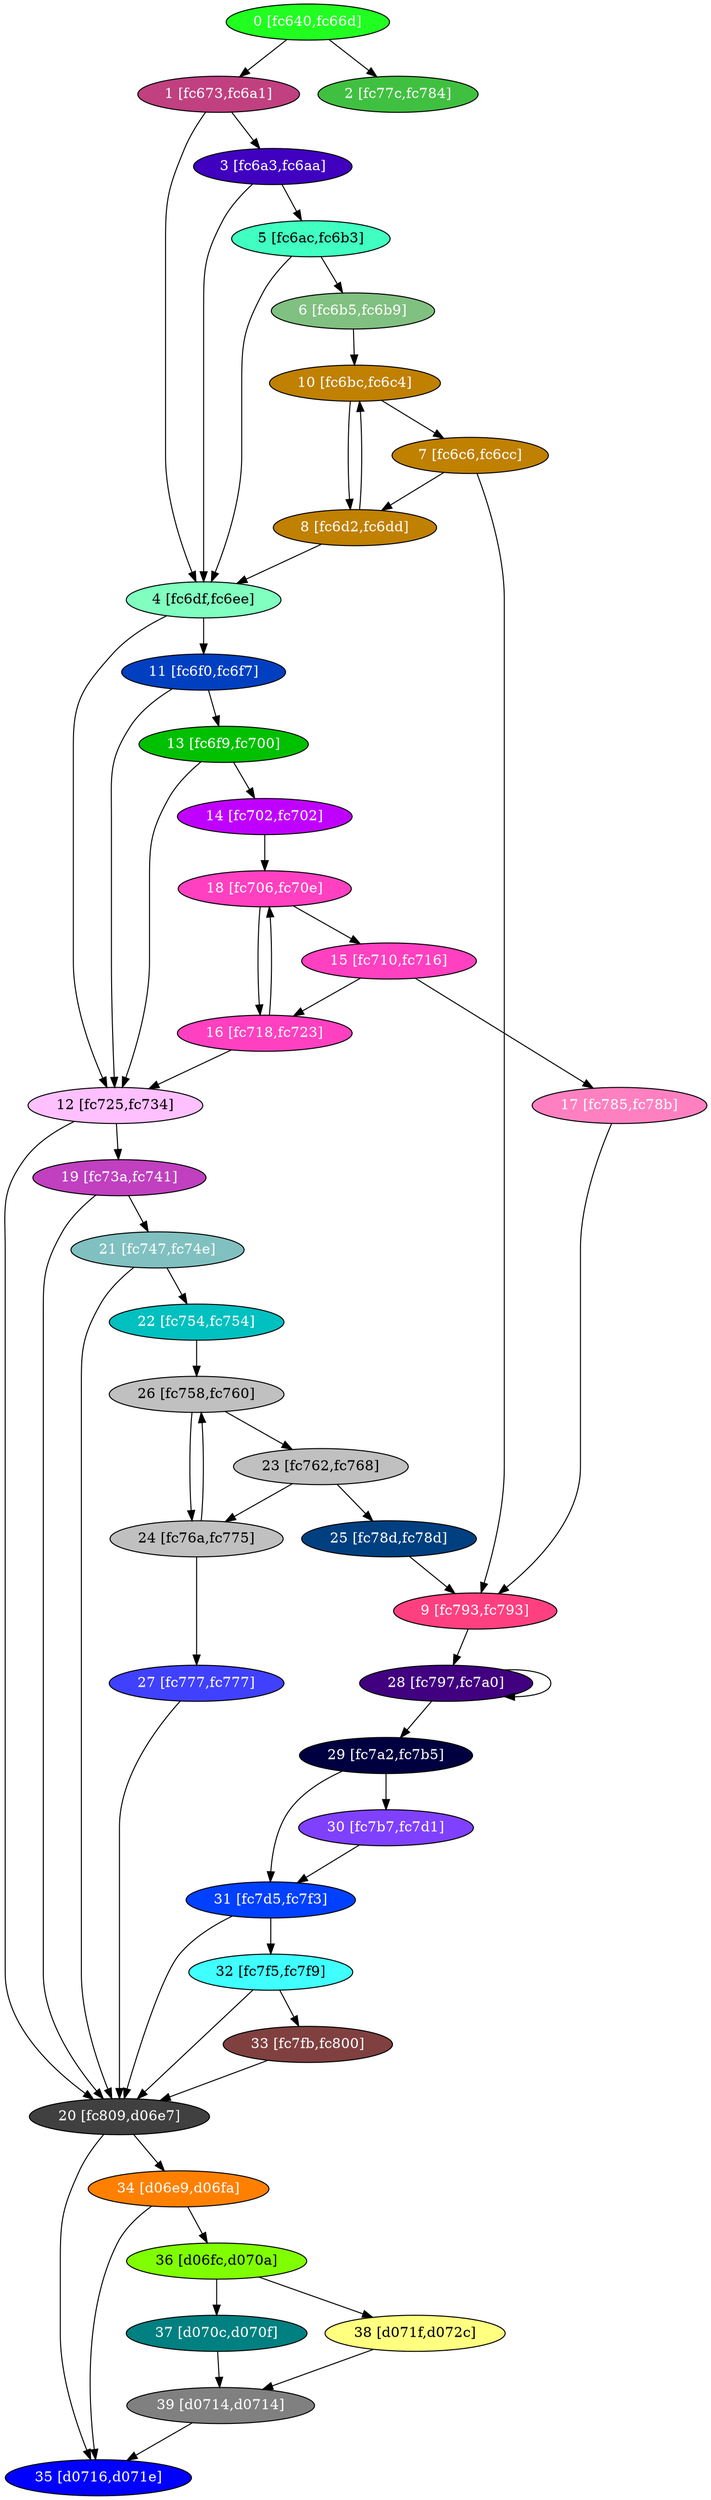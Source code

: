 diGraph libnss3{
	libnss3_0  [style=filled fillcolor="#20FF20" fontcolor="#ffffff" shape=oval label="0 [fc640,fc66d]"]
	libnss3_1  [style=filled fillcolor="#C04080" fontcolor="#ffffff" shape=oval label="1 [fc673,fc6a1]"]
	libnss3_2  [style=filled fillcolor="#40C040" fontcolor="#ffffff" shape=oval label="2 [fc77c,fc784]"]
	libnss3_3  [style=filled fillcolor="#4000C0" fontcolor="#ffffff" shape=oval label="3 [fc6a3,fc6aa]"]
	libnss3_4  [style=filled fillcolor="#80FFC0" fontcolor="#000000" shape=oval label="4 [fc6df,fc6ee]"]
	libnss3_5  [style=filled fillcolor="#40FFC0" fontcolor="#000000" shape=oval label="5 [fc6ac,fc6b3]"]
	libnss3_6  [style=filled fillcolor="#80C080" fontcolor="#ffffff" shape=oval label="6 [fc6b5,fc6b9]"]
	libnss3_7  [style=filled fillcolor="#C08000" fontcolor="#ffffff" shape=oval label="7 [fc6c6,fc6cc]"]
	libnss3_8  [style=filled fillcolor="#C08000" fontcolor="#ffffff" shape=oval label="8 [fc6d2,fc6dd]"]
	libnss3_9  [style=filled fillcolor="#FF4080" fontcolor="#ffffff" shape=oval label="9 [fc793,fc793]"]
	libnss3_a  [style=filled fillcolor="#C08000" fontcolor="#ffffff" shape=oval label="10 [fc6bc,fc6c4]"]
	libnss3_b  [style=filled fillcolor="#0040C0" fontcolor="#ffffff" shape=oval label="11 [fc6f0,fc6f7]"]
	libnss3_c  [style=filled fillcolor="#FFC0FF" fontcolor="#000000" shape=oval label="12 [fc725,fc734]"]
	libnss3_d  [style=filled fillcolor="#00C000" fontcolor="#ffffff" shape=oval label="13 [fc6f9,fc700]"]
	libnss3_e  [style=filled fillcolor="#C000FF" fontcolor="#ffffff" shape=oval label="14 [fc702,fc702]"]
	libnss3_f  [style=filled fillcolor="#FF40C0" fontcolor="#ffffff" shape=oval label="15 [fc710,fc716]"]
	libnss3_10  [style=filled fillcolor="#FF40C0" fontcolor="#ffffff" shape=oval label="16 [fc718,fc723]"]
	libnss3_11  [style=filled fillcolor="#FF80C0" fontcolor="#ffffff" shape=oval label="17 [fc785,fc78b]"]
	libnss3_12  [style=filled fillcolor="#FF40C0" fontcolor="#ffffff" shape=oval label="18 [fc706,fc70e]"]
	libnss3_13  [style=filled fillcolor="#C040C0" fontcolor="#ffffff" shape=oval label="19 [fc73a,fc741]"]
	libnss3_14  [style=filled fillcolor="#404040" fontcolor="#ffffff" shape=oval label="20 [fc809,d06e7]"]
	libnss3_15  [style=filled fillcolor="#80C0C0" fontcolor="#ffffff" shape=oval label="21 [fc747,fc74e]"]
	libnss3_16  [style=filled fillcolor="#00C0C0" fontcolor="#ffffff" shape=oval label="22 [fc754,fc754]"]
	libnss3_17  [style=filled fillcolor="#C0C0C0" fontcolor="#000000" shape=oval label="23 [fc762,fc768]"]
	libnss3_18  [style=filled fillcolor="#C0C0C0" fontcolor="#000000" shape=oval label="24 [fc76a,fc775]"]
	libnss3_19  [style=filled fillcolor="#004080" fontcolor="#ffffff" shape=oval label="25 [fc78d,fc78d]"]
	libnss3_1a  [style=filled fillcolor="#C0C0C0" fontcolor="#000000" shape=oval label="26 [fc758,fc760]"]
	libnss3_1b  [style=filled fillcolor="#4040FF" fontcolor="#ffffff" shape=oval label="27 [fc777,fc777]"]
	libnss3_1c  [style=filled fillcolor="#400080" fontcolor="#ffffff" shape=oval label="28 [fc797,fc7a0]"]
	libnss3_1d  [style=filled fillcolor="#000040" fontcolor="#ffffff" shape=oval label="29 [fc7a2,fc7b5]"]
	libnss3_1e  [style=filled fillcolor="#8040FF" fontcolor="#ffffff" shape=oval label="30 [fc7b7,fc7d1]"]
	libnss3_1f  [style=filled fillcolor="#0040FF" fontcolor="#ffffff" shape=oval label="31 [fc7d5,fc7f3]"]
	libnss3_20  [style=filled fillcolor="#40FFFF" fontcolor="#000000" shape=oval label="32 [fc7f5,fc7f9]"]
	libnss3_21  [style=filled fillcolor="#804040" fontcolor="#ffffff" shape=oval label="33 [fc7fb,fc800]"]
	libnss3_22  [style=filled fillcolor="#FF8000" fontcolor="#ffffff" shape=oval label="34 [d06e9,d06fa]"]
	libnss3_23  [style=filled fillcolor="#0000FF" fontcolor="#ffffff" shape=oval label="35 [d0716,d071e]"]
	libnss3_24  [style=filled fillcolor="#80FF00" fontcolor="#000000" shape=oval label="36 [d06fc,d070a]"]
	libnss3_25  [style=filled fillcolor="#008080" fontcolor="#ffffff" shape=oval label="37 [d070c,d070f]"]
	libnss3_26  [style=filled fillcolor="#FFFF80" fontcolor="#000000" shape=oval label="38 [d071f,d072c]"]
	libnss3_27  [style=filled fillcolor="#808080" fontcolor="#ffffff" shape=oval label="39 [d0714,d0714]"]

	libnss3_0 -> libnss3_1
	libnss3_0 -> libnss3_2
	libnss3_1 -> libnss3_3
	libnss3_1 -> libnss3_4
	libnss3_3 -> libnss3_4
	libnss3_3 -> libnss3_5
	libnss3_4 -> libnss3_b
	libnss3_4 -> libnss3_c
	libnss3_5 -> libnss3_4
	libnss3_5 -> libnss3_6
	libnss3_6 -> libnss3_a
	libnss3_7 -> libnss3_8
	libnss3_7 -> libnss3_9
	libnss3_8 -> libnss3_4
	libnss3_8 -> libnss3_a
	libnss3_9 -> libnss3_1c
	libnss3_a -> libnss3_7
	libnss3_a -> libnss3_8
	libnss3_b -> libnss3_c
	libnss3_b -> libnss3_d
	libnss3_c -> libnss3_13
	libnss3_c -> libnss3_14
	libnss3_d -> libnss3_c
	libnss3_d -> libnss3_e
	libnss3_e -> libnss3_12
	libnss3_f -> libnss3_10
	libnss3_f -> libnss3_11
	libnss3_10 -> libnss3_c
	libnss3_10 -> libnss3_12
	libnss3_11 -> libnss3_9
	libnss3_12 -> libnss3_f
	libnss3_12 -> libnss3_10
	libnss3_13 -> libnss3_14
	libnss3_13 -> libnss3_15
	libnss3_14 -> libnss3_22
	libnss3_14 -> libnss3_23
	libnss3_15 -> libnss3_14
	libnss3_15 -> libnss3_16
	libnss3_16 -> libnss3_1a
	libnss3_17 -> libnss3_18
	libnss3_17 -> libnss3_19
	libnss3_18 -> libnss3_1a
	libnss3_18 -> libnss3_1b
	libnss3_19 -> libnss3_9
	libnss3_1a -> libnss3_17
	libnss3_1a -> libnss3_18
	libnss3_1b -> libnss3_14
	libnss3_1c -> libnss3_1c
	libnss3_1c -> libnss3_1d
	libnss3_1d -> libnss3_1e
	libnss3_1d -> libnss3_1f
	libnss3_1e -> libnss3_1f
	libnss3_1f -> libnss3_14
	libnss3_1f -> libnss3_20
	libnss3_20 -> libnss3_14
	libnss3_20 -> libnss3_21
	libnss3_21 -> libnss3_14
	libnss3_22 -> libnss3_23
	libnss3_22 -> libnss3_24
	libnss3_24 -> libnss3_25
	libnss3_24 -> libnss3_26
	libnss3_25 -> libnss3_27
	libnss3_26 -> libnss3_27
	libnss3_27 -> libnss3_23
}